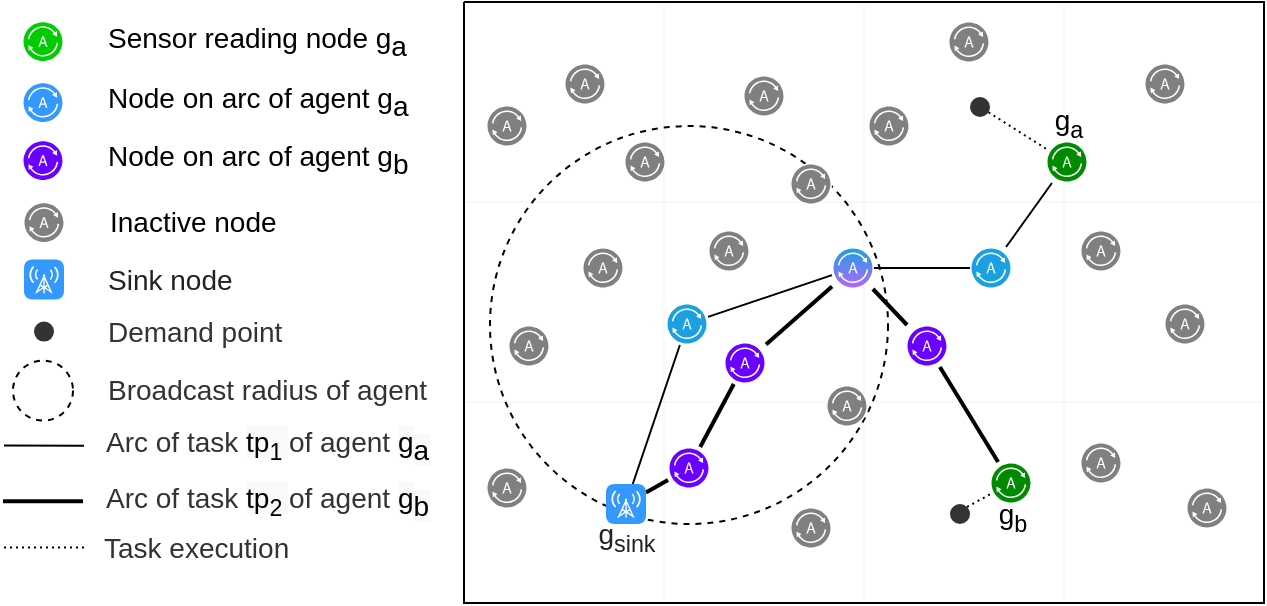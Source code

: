<mxfile version="13.0.3" type="device"><diagram id="n3x0hCh38KXFZ6Cryw47" name="Page-1"><mxGraphModel dx="1645" dy="603" grid="1" gridSize="10" guides="1" tooltips="1" connect="1" arrows="1" fold="1" page="1" pageScale="1" pageWidth="827" pageHeight="1169" math="0" shadow="0"><root><mxCell id="0"/><mxCell id="1" parent="0"/><mxCell id="G75mjb6Er_qYQi8ZF5sW-1" value="" style="verticalLabelPosition=bottom;verticalAlign=top;html=1;shape=mxgraph.basic.patternFillRect;fillStyle=grid;step=100;fillStrokeWidth=0.2;fillStrokeColor=#dddddd;fontSize=14;" parent="1" vertex="1"><mxGeometry x="120" y="80" width="400" height="300.5" as="geometry"/></mxCell><mxCell id="G75mjb6Er_qYQi8ZF5sW-46" value="" style="ellipse;whiteSpace=wrap;html=1;aspect=fixed;labelBackgroundColor=#000000;strokeColor=#000000;fontColor=#333333;fillColor=none;dashed=1;fontSize=14;" parent="1" vertex="1"><mxGeometry x="133" y="142" width="199" height="199" as="geometry"/></mxCell><mxCell id="G75mjb6Er_qYQi8ZF5sW-3" value="" style="pointerEvents=1;shadow=0;dashed=0;html=1;labelPosition=center;verticalLabelPosition=bottom;verticalAlign=top;align=center;outlineConnect=0;shape=mxgraph.veeam2.agent;labelBackgroundColor=#000000;fillColor=#808080;fontSize=14;" parent="1" vertex="1"><mxGeometry x="460" y="110.5" width="21" height="21" as="geometry"/></mxCell><mxCell id="G75mjb6Er_qYQi8ZF5sW-47" style="rounded=0;orthogonalLoop=1;jettySize=auto;html=1;fontColor=#333333;endArrow=none;endFill=0;fontSize=14;" parent="1" source="G75mjb6Er_qYQi8ZF5sW-5" target="G75mjb6Er_qYQi8ZF5sW-35" edge="1"><mxGeometry relative="1" as="geometry"/></mxCell><mxCell id="G75mjb6Er_qYQi8ZF5sW-66" style="edgeStyle=none;rounded=0;orthogonalLoop=1;jettySize=auto;html=1;labelBackgroundColor=none;endArrow=none;endFill=0;fontSize=14;fontColor=#333333;strokeWidth=2;" parent="1" source="G75mjb6Er_qYQi8ZF5sW-5" target="G75mjb6Er_qYQi8ZF5sW-43" edge="1"><mxGeometry relative="1" as="geometry"/></mxCell><mxCell id="G75mjb6Er_qYQi8ZF5sW-5" value="g&lt;sub&gt;sink&lt;/sub&gt;" style="html=1;strokeWidth=1;shadow=0;dashed=0;shape=mxgraph.ios7.misc.broadcast;strokeColor=none;buttonText=;strokeColor2=#222222;fontColor=#222222;fontSize=14;verticalLabelPosition=bottom;verticalAlign=top;align=center;fillColor=#3399FF;spacingTop=-10;" parent="1" vertex="1"><mxGeometry x="191" y="321" width="20" height="20" as="geometry"/></mxCell><mxCell id="G75mjb6Er_qYQi8ZF5sW-7" value="Sensor reading node g&lt;sub style=&quot;font-size: 14px&quot;&gt;a&lt;/sub&gt;" style="pointerEvents=1;shadow=0;dashed=0;html=1;labelPosition=right;verticalLabelPosition=middle;verticalAlign=middle;align=left;outlineConnect=0;shape=mxgraph.veeam2.agent;labelBackgroundColor=none;fillColor=#00CC00;spacingLeft=20;fontSize=14;" parent="1" vertex="1"><mxGeometry x="-101" y="89.31" width="21" height="21" as="geometry"/></mxCell><mxCell id="G75mjb6Er_qYQi8ZF5sW-9" value="Node on arc of agent g&lt;sub style=&quot;font-size: 14px&quot;&gt;a&lt;/sub&gt;" style="pointerEvents=1;shadow=0;dashed=0;html=1;labelPosition=right;verticalLabelPosition=middle;verticalAlign=middle;align=left;outlineConnect=0;shape=mxgraph.veeam2.agent;labelBackgroundColor=none;fillColor=#3399FF;spacingLeft=20;fontSize=14;" parent="1" vertex="1"><mxGeometry x="-101" y="119.81" width="21" height="21" as="geometry"/></mxCell><mxCell id="G75mjb6Er_qYQi8ZF5sW-10" value="" style="pointerEvents=1;shadow=0;dashed=0;html=1;labelPosition=center;verticalLabelPosition=bottom;verticalAlign=top;align=center;outlineConnect=0;shape=mxgraph.veeam2.agent;labelBackgroundColor=#000000;fillColor=#808080;fontSize=14;" parent="1" vertex="1"><mxGeometry x="170" y="110.5" width="21" height="21" as="geometry"/></mxCell><mxCell id="G75mjb6Er_qYQi8ZF5sW-11" value="g&lt;sub&gt;a&lt;/sub&gt;" style="pointerEvents=1;shadow=0;dashed=0;html=1;labelPosition=center;verticalLabelPosition=top;verticalAlign=bottom;align=center;outlineConnect=0;shape=mxgraph.veeam2.agent;labelBackgroundColor=none;fillColor=#008a00;strokeColor=#005700;fontSize=14;spacingBottom=-3;" parent="1" vertex="1"><mxGeometry x="411" y="149.5" width="21" height="21" as="geometry"/></mxCell><mxCell id="G75mjb6Er_qYQi8ZF5sW-68" style="edgeStyle=none;rounded=0;orthogonalLoop=1;jettySize=auto;html=1;labelBackgroundColor=none;endArrow=none;endFill=0;fontSize=14;fontColor=#333333;strokeWidth=2;" parent="1" source="G75mjb6Er_qYQi8ZF5sW-12" target="G75mjb6Er_qYQi8ZF5sW-24" edge="1"><mxGeometry relative="1" as="geometry"/></mxCell><mxCell id="G75mjb6Er_qYQi8ZF5sW-12" value="" style="pointerEvents=1;shadow=0;dashed=0;html=1;labelPosition=center;verticalLabelPosition=bottom;verticalAlign=top;align=center;outlineConnect=0;shape=mxgraph.veeam2.agent;labelBackgroundColor=#000000;fillColor=#6a00ff;fontSize=14;strokeColor=#3700CC;fontColor=#ffffff;" parent="1" vertex="1"><mxGeometry x="250" y="250" width="21" height="21" as="geometry"/></mxCell><mxCell id="G75mjb6Er_qYQi8ZF5sW-13" value="" style="pointerEvents=1;shadow=0;dashed=0;html=1;labelPosition=center;verticalLabelPosition=bottom;verticalAlign=top;align=center;outlineConnect=0;shape=mxgraph.veeam2.agent;labelBackgroundColor=#000000;fillColor=#808080;fontSize=14;" parent="1" vertex="1"><mxGeometry x="470" y="230.5" width="21" height="21" as="geometry"/></mxCell><mxCell id="G75mjb6Er_qYQi8ZF5sW-16" value="" style="pointerEvents=1;shadow=0;dashed=0;html=1;labelPosition=center;verticalLabelPosition=bottom;verticalAlign=top;align=center;outlineConnect=0;shape=mxgraph.veeam2.agent;labelBackgroundColor=#000000;fillColor=#808080;fontSize=14;" parent="1" vertex="1"><mxGeometry x="131" y="131.5" width="21" height="21" as="geometry"/></mxCell><mxCell id="G75mjb6Er_qYQi8ZF5sW-17" value="" style="pointerEvents=1;shadow=0;dashed=0;html=1;labelPosition=center;verticalLabelPosition=bottom;verticalAlign=top;align=center;outlineConnect=0;shape=mxgraph.veeam2.agent;labelBackgroundColor=#000000;fillColor=#808080;fontSize=14;" parent="1" vertex="1"><mxGeometry x="428" y="300" width="21" height="21" as="geometry"/></mxCell><mxCell id="G75mjb6Er_qYQi8ZF5sW-18" value="" style="pointerEvents=1;shadow=0;dashed=0;html=1;labelPosition=center;verticalLabelPosition=bottom;verticalAlign=top;align=center;outlineConnect=0;shape=mxgraph.veeam2.agent;labelBackgroundColor=#000000;fillColor=#808080;fontSize=14;" parent="1" vertex="1"><mxGeometry x="283" y="160.5" width="21" height="21" as="geometry"/></mxCell><mxCell id="G75mjb6Er_qYQi8ZF5sW-19" value="" style="pointerEvents=1;shadow=0;dashed=0;html=1;labelPosition=center;verticalLabelPosition=bottom;verticalAlign=top;align=center;outlineConnect=0;shape=mxgraph.veeam2.agent;labelBackgroundColor=#000000;fillColor=#808080;fontSize=14;" parent="1" vertex="1"><mxGeometry x="142" y="241.5" width="21" height="21" as="geometry"/></mxCell><mxCell id="G75mjb6Er_qYQi8ZF5sW-20" value="" style="pointerEvents=1;shadow=0;dashed=0;html=1;labelPosition=center;verticalLabelPosition=bottom;verticalAlign=top;align=center;outlineConnect=0;shape=mxgraph.veeam2.agent;labelBackgroundColor=#000000;fillColor=#808080;fontSize=14;" parent="1" vertex="1"><mxGeometry x="200" y="149.5" width="21" height="21" as="geometry"/></mxCell><mxCell id="G75mjb6Er_qYQi8ZF5sW-70" style="edgeStyle=none;rounded=0;orthogonalLoop=1;jettySize=auto;html=1;labelBackgroundColor=none;endArrow=none;endFill=0;fontSize=14;fontColor=#333333;strokeWidth=2;" parent="1" source="G75mjb6Er_qYQi8ZF5sW-21" target="G75mjb6Er_qYQi8ZF5sW-34" edge="1"><mxGeometry relative="1" as="geometry"/></mxCell><mxCell id="G75mjb6Er_qYQi8ZF5sW-21" value="" style="pointerEvents=1;shadow=0;dashed=0;html=1;labelPosition=center;verticalLabelPosition=bottom;verticalAlign=top;align=center;outlineConnect=0;shape=mxgraph.veeam2.agent;labelBackgroundColor=#000000;fillColor=#6a00ff;fontSize=14;strokeColor=#3700CC;fontColor=#ffffff;" parent="1" vertex="1"><mxGeometry x="341" y="241.5" width="21" height="21" as="geometry"/></mxCell><mxCell id="G75mjb6Er_qYQi8ZF5sW-22" value="" style="pointerEvents=1;shadow=0;dashed=0;html=1;labelPosition=center;verticalLabelPosition=bottom;verticalAlign=top;align=center;outlineConnect=0;shape=mxgraph.veeam2.agent;labelBackgroundColor=#000000;fillColor=#808080;fontSize=14;" parent="1" vertex="1"><mxGeometry x="242" y="194" width="21" height="21" as="geometry"/></mxCell><mxCell id="G75mjb6Er_qYQi8ZF5sW-49" style="edgeStyle=none;rounded=0;orthogonalLoop=1;jettySize=auto;html=1;endArrow=none;endFill=0;fontColor=#333333;fontSize=14;" parent="1" source="G75mjb6Er_qYQi8ZF5sW-24" target="G75mjb6Er_qYQi8ZF5sW-33" edge="1"><mxGeometry relative="1" as="geometry"/></mxCell><mxCell id="G75mjb6Er_qYQi8ZF5sW-69" style="edgeStyle=none;rounded=0;orthogonalLoop=1;jettySize=auto;html=1;labelBackgroundColor=none;endArrow=none;endFill=0;fontSize=14;fontColor=#333333;strokeWidth=2;" parent="1" source="G75mjb6Er_qYQi8ZF5sW-24" target="G75mjb6Er_qYQi8ZF5sW-21" edge="1"><mxGeometry relative="1" as="geometry"/></mxCell><mxCell id="G75mjb6Er_qYQi8ZF5sW-24" value="" style="pointerEvents=1;shadow=0;dashed=0;html=1;labelPosition=center;verticalLabelPosition=bottom;verticalAlign=top;align=center;outlineConnect=0;shape=mxgraph.veeam2.agent;labelBackgroundColor=#000000;fillColor=#1ba1e2;strokeColor=#006EAF;fontColor=#ffffff;fontSize=14;gradientColor=#B266FF;" parent="1" vertex="1"><mxGeometry x="304" y="202.5" width="21" height="21" as="geometry"/></mxCell><mxCell id="G75mjb6Er_qYQi8ZF5sW-27" value="" style="pointerEvents=1;shadow=0;dashed=0;html=1;labelPosition=center;verticalLabelPosition=bottom;verticalAlign=top;align=center;outlineConnect=0;shape=mxgraph.veeam2.agent;labelBackgroundColor=#000000;fillColor=#808080;fontSize=14;" parent="1" vertex="1"><mxGeometry x="322" y="131.5" width="21" height="21" as="geometry"/></mxCell><mxCell id="G75mjb6Er_qYQi8ZF5sW-28" value="" style="pointerEvents=1;shadow=0;dashed=0;html=1;labelPosition=center;verticalLabelPosition=bottom;verticalAlign=top;align=center;outlineConnect=0;shape=mxgraph.veeam2.agent;labelBackgroundColor=#000000;fillColor=#808080;fontSize=14;" parent="1" vertex="1"><mxGeometry x="362" y="89.5" width="21" height="21" as="geometry"/></mxCell><mxCell id="G75mjb6Er_qYQi8ZF5sW-30" value="" style="pointerEvents=1;shadow=0;dashed=0;html=1;labelPosition=center;verticalLabelPosition=bottom;verticalAlign=top;align=center;outlineConnect=0;shape=mxgraph.veeam2.agent;labelBackgroundColor=#000000;fillColor=#808080;fontSize=14;" parent="1" vertex="1"><mxGeometry x="179" y="202.5" width="21" height="21" as="geometry"/></mxCell><mxCell id="G75mjb6Er_qYQi8ZF5sW-32" value="" style="pointerEvents=1;shadow=0;dashed=0;html=1;labelPosition=center;verticalLabelPosition=bottom;verticalAlign=top;align=center;outlineConnect=0;shape=mxgraph.veeam2.agent;labelBackgroundColor=#000000;fillColor=#808080;fontSize=14;" parent="1" vertex="1"><mxGeometry x="481" y="322.5" width="21" height="21" as="geometry"/></mxCell><mxCell id="G75mjb6Er_qYQi8ZF5sW-50" style="edgeStyle=none;rounded=0;orthogonalLoop=1;jettySize=auto;html=1;endArrow=none;endFill=0;fontColor=#333333;fontSize=14;" parent="1" source="G75mjb6Er_qYQi8ZF5sW-33" target="G75mjb6Er_qYQi8ZF5sW-11" edge="1"><mxGeometry relative="1" as="geometry"/></mxCell><mxCell id="G75mjb6Er_qYQi8ZF5sW-33" value="" style="pointerEvents=1;shadow=0;dashed=0;html=1;labelPosition=center;verticalLabelPosition=bottom;verticalAlign=top;align=center;outlineConnect=0;shape=mxgraph.veeam2.agent;labelBackgroundColor=#000000;fillColor=#1ba1e2;strokeColor=#006EAF;fontColor=#ffffff;fontSize=14;" parent="1" vertex="1"><mxGeometry x="373" y="202.5" width="21" height="21" as="geometry"/></mxCell><mxCell id="G75mjb6Er_qYQi8ZF5sW-34" value="g&lt;sub&gt;b&lt;/sub&gt;" style="pointerEvents=1;shadow=0;dashed=0;html=1;labelPosition=center;verticalLabelPosition=bottom;verticalAlign=top;align=center;outlineConnect=0;shape=mxgraph.veeam2.agent;labelBackgroundColor=none;fillColor=#008a00;fontSize=14;strokeColor=#005700;spacingBottom=0;spacingTop=-10;" parent="1" vertex="1"><mxGeometry x="383" y="310" width="21" height="21" as="geometry"/></mxCell><mxCell id="G75mjb6Er_qYQi8ZF5sW-48" style="edgeStyle=none;rounded=0;orthogonalLoop=1;jettySize=auto;html=1;endArrow=none;endFill=0;fontColor=#333333;fontSize=14;" parent="1" source="G75mjb6Er_qYQi8ZF5sW-35" target="G75mjb6Er_qYQi8ZF5sW-24" edge="1"><mxGeometry relative="1" as="geometry"/></mxCell><mxCell id="G75mjb6Er_qYQi8ZF5sW-35" value="" style="pointerEvents=1;shadow=0;dashed=0;html=1;labelPosition=center;verticalLabelPosition=bottom;verticalAlign=top;align=center;outlineConnect=0;shape=mxgraph.veeam2.agent;labelBackgroundColor=#000000;fillColor=#1ba1e2;strokeColor=#006EAF;fontColor=#ffffff;fontSize=14;" parent="1" vertex="1"><mxGeometry x="221" y="230.5" width="21" height="21" as="geometry"/></mxCell><mxCell id="G75mjb6Er_qYQi8ZF5sW-36" value="" style="pointerEvents=1;shadow=0;dashed=0;html=1;labelPosition=center;verticalLabelPosition=bottom;verticalAlign=top;align=center;outlineConnect=0;shape=mxgraph.veeam2.agent;labelBackgroundColor=#000000;fillColor=#808080;fontSize=14;" parent="1" vertex="1"><mxGeometry x="259.5" y="116.5" width="21" height="21" as="geometry"/></mxCell><mxCell id="G75mjb6Er_qYQi8ZF5sW-37" value="" style="pointerEvents=1;shadow=0;dashed=0;html=1;labelPosition=center;verticalLabelPosition=bottom;verticalAlign=top;align=center;outlineConnect=0;shape=mxgraph.veeam2.agent;labelBackgroundColor=#000000;fillColor=#808080;fontSize=14;" parent="1" vertex="1"><mxGeometry x="283" y="332.5" width="21" height="21" as="geometry"/></mxCell><mxCell id="G75mjb6Er_qYQi8ZF5sW-39" value="" style="pointerEvents=1;shadow=0;dashed=0;html=1;labelPosition=center;verticalLabelPosition=bottom;verticalAlign=top;align=center;outlineConnect=0;shape=mxgraph.veeam2.agent;labelBackgroundColor=#000000;fillColor=#808080;fontSize=14;" parent="1" vertex="1"><mxGeometry x="131" y="312.5" width="21" height="21" as="geometry"/></mxCell><mxCell id="G75mjb6Er_qYQi8ZF5sW-41" value="" style="pointerEvents=1;shadow=0;dashed=0;html=1;labelPosition=center;verticalLabelPosition=bottom;verticalAlign=top;align=center;outlineConnect=0;shape=mxgraph.veeam2.agent;labelBackgroundColor=#000000;fillColor=#808080;fontSize=14;" parent="1" vertex="1"><mxGeometry x="428" y="194" width="21" height="21" as="geometry"/></mxCell><mxCell id="G75mjb6Er_qYQi8ZF5sW-67" style="edgeStyle=none;rounded=0;orthogonalLoop=1;jettySize=auto;html=1;labelBackgroundColor=none;endArrow=none;endFill=0;fontSize=14;fontColor=#333333;strokeWidth=2;" parent="1" source="G75mjb6Er_qYQi8ZF5sW-43" target="G75mjb6Er_qYQi8ZF5sW-12" edge="1"><mxGeometry relative="1" as="geometry"/></mxCell><mxCell id="G75mjb6Er_qYQi8ZF5sW-43" value="" style="pointerEvents=1;shadow=0;dashed=0;html=1;labelPosition=center;verticalLabelPosition=bottom;verticalAlign=top;align=center;outlineConnect=0;shape=mxgraph.veeam2.agent;labelBackgroundColor=#000000;fillColor=#6a00ff;fontSize=14;strokeColor=#3700CC;fontColor=#ffffff;" parent="1" vertex="1"><mxGeometry x="222" y="302.5" width="21" height="21" as="geometry"/></mxCell><mxCell id="G75mjb6Er_qYQi8ZF5sW-45" value="" style="pointerEvents=1;shadow=0;dashed=0;html=1;labelPosition=center;verticalLabelPosition=bottom;verticalAlign=top;align=center;outlineConnect=0;shape=mxgraph.veeam2.agent;labelBackgroundColor=#000000;fillColor=#808080;fontSize=14;" parent="1" vertex="1"><mxGeometry x="301" y="271.5" width="21" height="21" as="geometry"/></mxCell><mxCell id="G75mjb6Er_qYQi8ZF5sW-63" style="edgeStyle=none;rounded=0;orthogonalLoop=1;jettySize=auto;html=1;endArrow=none;endFill=0;fontSize=14;fontColor=#333333;dashed=1;dashPattern=1 2;" parent="1" source="G75mjb6Er_qYQi8ZF5sW-52" target="G75mjb6Er_qYQi8ZF5sW-11" edge="1"><mxGeometry relative="1" as="geometry"/></mxCell><mxCell id="G75mjb6Er_qYQi8ZF5sW-52" value="" style="ellipse;whiteSpace=wrap;html=1;aspect=fixed;dashed=1;labelBackgroundColor=none;fontColor=#333333;fillColor=#333333;strokeColor=none;labelPosition=center;verticalLabelPosition=top;align=center;verticalAlign=bottom;fontSize=14;" parent="1" vertex="1"><mxGeometry x="373" y="127.5" width="10" height="10" as="geometry"/></mxCell><mxCell id="G75mjb6Er_qYQi8ZF5sW-53" value="Inactive node" style="pointerEvents=1;shadow=0;dashed=0;html=1;labelPosition=right;verticalLabelPosition=middle;verticalAlign=middle;align=left;outlineConnect=0;shape=mxgraph.veeam2.agent;labelBackgroundColor=none;fillColor=#808080;spacingLeft=20;fontSize=14;" parent="1" vertex="1"><mxGeometry x="-100.5" y="179.81" width="21" height="21" as="geometry"/></mxCell><mxCell id="G75mjb6Er_qYQi8ZF5sW-55" value="Demand point" style="ellipse;html=1;aspect=fixed;dashed=1;labelBackgroundColor=none;fontColor=#333333;fillColor=#333333;strokeColor=none;labelPosition=right;verticalLabelPosition=middle;align=left;verticalAlign=middle;fontSize=14;textDirection=ltr;spacingLeft=25;" parent="1" vertex="1"><mxGeometry x="-95" y="239.81" width="10" height="10" as="geometry"/></mxCell><mxCell id="G75mjb6Er_qYQi8ZF5sW-58" value="Broadcast radius of agent" style="ellipse;html=1;aspect=fixed;labelBackgroundColor=none;strokeColor=#000000;fontColor=#333333;fillColor=none;dashed=1;labelPosition=right;verticalLabelPosition=middle;align=left;verticalAlign=middle;spacingLeft=15;fontSize=14;" parent="1" vertex="1"><mxGeometry x="-105.5" y="259.31" width="30" height="30" as="geometry"/></mxCell><mxCell id="G75mjb6Er_qYQi8ZF5sW-62" value="Arc of task&amp;nbsp;&lt;span style=&quot;color: rgb(0 , 0 , 0) ; background-color: rgb(248 , 249 , 250)&quot;&gt;tp&lt;/span&gt;&lt;span style=&quot;color: rgb(0 , 0 , 0) ; background-color: rgb(248 , 249 , 250)&quot;&gt;&lt;sub&gt;1&amp;nbsp;&lt;/sub&gt;&lt;/span&gt;of agent&amp;nbsp;&lt;span style=&quot;color: rgb(0 , 0 , 0) ; background-color: rgb(248 , 249 , 250)&quot;&gt;g&lt;/span&gt;&lt;sub style=&quot;color: rgb(0 , 0 , 0) ; background-color: rgb(248 , 249 , 250) ; font-size: 14px&quot;&gt;a&lt;/sub&gt;" style="edgeStyle=none;rounded=0;orthogonalLoop=1;jettySize=auto;html=1;endArrow=none;endFill=0;fontColor=#333333;labelPosition=right;verticalLabelPosition=middle;align=left;verticalAlign=middle;spacingLeft=29;fontSize=14;" parent="1" edge="1"><mxGeometry relative="1" as="geometry"><mxPoint x="-110" y="301.808" as="sourcePoint"/><mxPoint x="-70" y="301.89" as="targetPoint"/></mxGeometry></mxCell><mxCell id="G75mjb6Er_qYQi8ZF5sW-65" value="Task execution" style="edgeStyle=none;rounded=0;orthogonalLoop=1;jettySize=auto;html=1;endArrow=none;endFill=0;fontSize=14;fontColor=#333333;dashed=1;dashPattern=1 2;labelPosition=right;verticalLabelPosition=middle;align=left;verticalAlign=middle;labelBackgroundColor=none;spacingLeft=28;" parent="1" edge="1"><mxGeometry relative="1" as="geometry"><mxPoint x="-70" y="352.81" as="sourcePoint"/><mxPoint x="-110" y="352.81" as="targetPoint"/></mxGeometry></mxCell><mxCell id="G75mjb6Er_qYQi8ZF5sW-73" value="" style="ellipse;whiteSpace=wrap;html=1;aspect=fixed;dashed=1;labelBackgroundColor=none;fontColor=#333333;fillColor=#333333;strokeColor=none;labelPosition=center;verticalLabelPosition=top;align=center;verticalAlign=bottom;fontSize=14;" parent="1" vertex="1"><mxGeometry x="363" y="331" width="10" height="10" as="geometry"/></mxCell><mxCell id="G75mjb6Er_qYQi8ZF5sW-74" style="edgeStyle=none;rounded=0;orthogonalLoop=1;jettySize=auto;html=1;endArrow=none;endFill=0;fontSize=14;fontColor=#333333;dashed=1;dashPattern=1 2;exitX=1;exitY=0;exitDx=0;exitDy=0;" parent="1" source="G75mjb6Er_qYQi8ZF5sW-73" target="G75mjb6Er_qYQi8ZF5sW-34" edge="1"><mxGeometry relative="1" as="geometry"><mxPoint x="392.276" y="145.092" as="sourcePoint"/><mxPoint x="421" y="163.362" as="targetPoint"/></mxGeometry></mxCell><mxCell id="G75mjb6Er_qYQi8ZF5sW-75" value="&lt;font color=&quot;#000000&quot;&gt;Node on arc of agent g&lt;sub style=&quot;font-size: 14px&quot;&gt;b&lt;/sub&gt;&lt;/font&gt;" style="pointerEvents=1;shadow=0;dashed=0;html=1;labelPosition=right;verticalLabelPosition=middle;verticalAlign=middle;align=left;outlineConnect=0;shape=mxgraph.veeam2.agent;labelBackgroundColor=none;fillColor=#6a00ff;spacingLeft=20;fontSize=14;strokeColor=#3700CC;fontColor=#ffffff;" parent="1" vertex="1"><mxGeometry x="-101" y="148.81" width="21" height="21" as="geometry"/></mxCell><mxCell id="G75mjb6Er_qYQi8ZF5sW-76" value="Arc of task&amp;nbsp;&lt;span style=&quot;color: rgb(0 , 0 , 0) ; background-color: rgb(248 , 249 , 250)&quot;&gt;tp&lt;/span&gt;&lt;span style=&quot;color: rgb(0 , 0 , 0) ; background-color: rgb(248 , 249 , 250)&quot;&gt;&lt;sub&gt;2&amp;nbsp;&lt;/sub&gt;&lt;/span&gt;of agent&amp;nbsp;&lt;span style=&quot;color: rgb(0 , 0 , 0) ; background-color: rgb(248 , 249 , 250)&quot;&gt;g&lt;/span&gt;&lt;sub style=&quot;color: rgb(0 , 0 , 0) ; background-color: rgb(248 , 249 , 250) ; font-size: 14px&quot;&gt;b&lt;/sub&gt;" style="edgeStyle=none;rounded=0;orthogonalLoop=1;jettySize=auto;html=1;endArrow=none;endFill=0;fontColor=#333333;labelPosition=right;verticalLabelPosition=middle;align=left;verticalAlign=middle;spacingLeft=29;fontSize=14;strokeWidth=2;" parent="1" edge="1"><mxGeometry relative="1" as="geometry"><mxPoint x="-110.5" y="329.61" as="sourcePoint"/><mxPoint x="-70.5" y="329.61" as="targetPoint"/></mxGeometry></mxCell><mxCell id="jQ3NJ8yE42_A5jXCVg6r-3" value="Sink node" style="html=1;strokeWidth=1;shadow=0;dashed=0;shape=mxgraph.ios7.misc.broadcast;strokeColor=none;buttonText=;strokeColor2=#222222;fontColor=#222222;fontSize=14;verticalLabelPosition=middle;verticalAlign=middle;align=left;fillColor=#3399FF;spacingTop=0;labelPosition=right;spacingLeft=20;" parent="1" vertex="1"><mxGeometry x="-100" y="208.81" width="20" height="20" as="geometry"/></mxCell></root></mxGraphModel></diagram></mxfile>